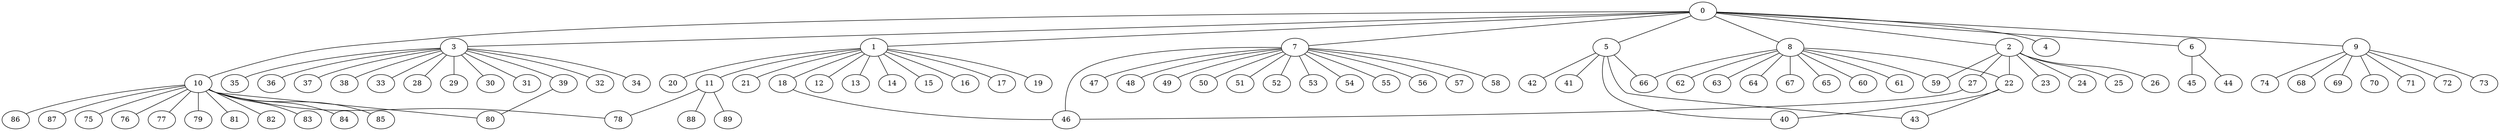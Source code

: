 
graph graphname {
    0 -- 1
0 -- 2
0 -- 3
0 -- 4
0 -- 5
0 -- 6
0 -- 7
0 -- 8
0 -- 9
0 -- 10
1 -- 11
1 -- 12
1 -- 13
1 -- 14
1 -- 15
1 -- 16
1 -- 17
1 -- 18
1 -- 19
1 -- 20
1 -- 21
2 -- 22
2 -- 23
2 -- 24
2 -- 25
2 -- 26
2 -- 27
2 -- 59
3 -- 32
3 -- 34
3 -- 35
3 -- 36
3 -- 37
3 -- 38
3 -- 33
3 -- 39
3 -- 28
3 -- 29
3 -- 30
3 -- 31
5 -- 40
5 -- 42
5 -- 43
5 -- 41
5 -- 66
6 -- 44
6 -- 45
7 -- 46
7 -- 47
7 -- 48
7 -- 49
7 -- 50
7 -- 51
7 -- 52
7 -- 53
7 -- 54
7 -- 55
7 -- 56
7 -- 57
7 -- 58
8 -- 64
8 -- 66
8 -- 67
8 -- 65
8 -- 59
8 -- 60
8 -- 61
8 -- 62
8 -- 63
8 -- 22
9 -- 68
9 -- 69
9 -- 70
9 -- 71
9 -- 72
9 -- 73
9 -- 74
10 -- 75
10 -- 76
10 -- 77
10 -- 78
10 -- 79
10 -- 80
10 -- 81
10 -- 82
10 -- 83
10 -- 84
10 -- 85
10 -- 86
10 -- 87
11 -- 88
11 -- 89
11 -- 78
18 -- 46
22 -- 40
22 -- 43
27 -- 46
39 -- 80

}

